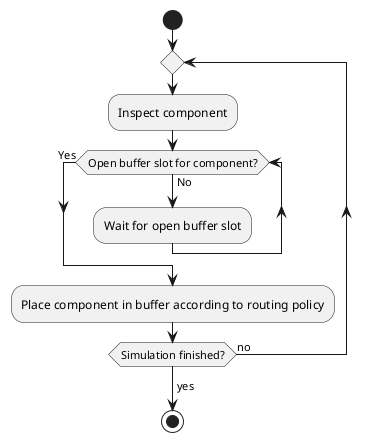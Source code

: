 @startuml Inspector Flow Diagram

start

repeat
  :Inspect component;
  while (Open buffer slot for component?) is (No)
    :Wait for open buffer slot;
  endwhile (Yes)
  :Place component in buffer according to routing policy;
repeat while (Simulation finished?) is (no)
->yes;
stop

@enduml